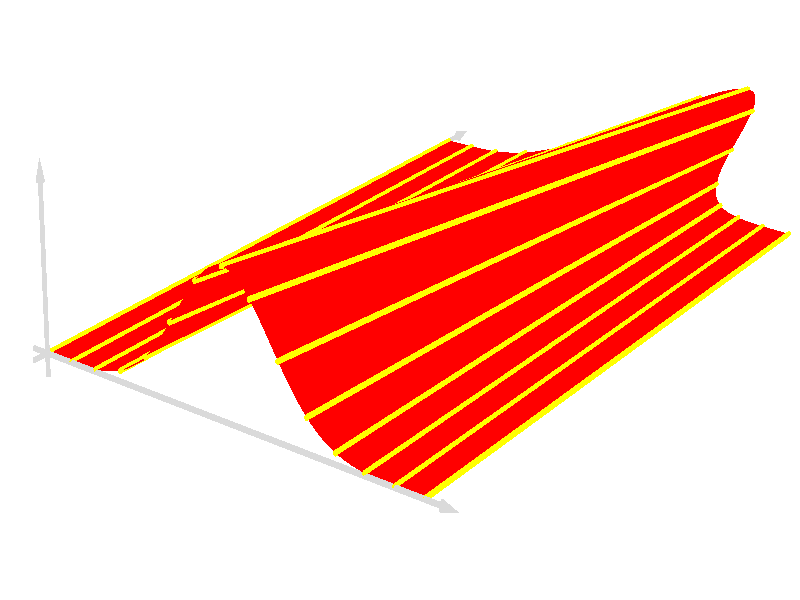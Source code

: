 #include "colors.inc"

#declare	axisthickness = 0.005;
#declare	arrowheadlength = 0.04;

#declare d = 0.02;
#declare nsteps = 100;

#declare xmax = 1.0;
#declare xstep = xmax / (2 * nsteps);

#declare ymax = 1.5;
#declare ystep = ymax / nsteps;

#declare zmax = 0.25;

#declare imagescale = 0.20;

camera {
	location <3.3, 1.7, -3.2>
	look_at <xmax/2, zmax/2-0.1, ymax/2-0.15>
	right 16/9 * x * imagescale
	up y * imagescale
}

light_source { <10, 10, 10> color White }
sky_sphere {
	pigment {
		color <1,1,1>
	}
}

#macro arrow(from, to)
#declare dirvector = to - from;
#declare dirvector = arrowheadlength * vnormalize(dirvector);
	cylinder {
		from - dirvector,
		to   + dirvector,
		axisthickness
	}
	cone {
		to +     dirvector, 2 * axisthickness,
		to + 2 * dirvector, 0
	}
#end

union {
	arrow(<0, 0, 0>, <xmax, 0, 0>)
	arrow(<0, 0, 0>, <0, zmax, 0>)
	arrow(<0, 0, 0>, <0, 0, ymax>)
	sphere { <0, 0, 0>, axisthickness }
	pigment {
		color rgb<0.7, 0.7, 0.7>
	}
        finish {
                specular 0.9
                metallic
        }
}

#declare quadrat = function(x) { x * x }
#macro g(x0)
	0.25 * exp(-32 * quadrat(x0 - 0.5))
#end

#macro surfacepoint(xx, yy) 
	<xx + yy * g(xx), g(xx), yy>
#end

mesh {
#declare xx = 0;
#while (xx < xmax - xstep/2)
#declare yy = 0;
#while (yy < ymax - ystep/2)
	triangle {
		surfacepoint(xx,         yy        ),
		surfacepoint(xx + xstep, yy        ),
		surfacepoint(xx + xstep, yy + ystep)
	}
	triangle {
		surfacepoint(xx,         yy        ),
		surfacepoint(xx + xstep, yy + ystep),
		surfacepoint(xx        , yy + ystep)
	}
#declare yy = yy + ystep;
#end
#declare xx = xx + xstep;
#end
	pigment { color rgb <1,0,0> }
	finish {
		diffuse 0.7
		specular 0.9
		metallic
	}

}

#declare d = 0.005;

#macro characteristic(x0)
	cylinder { <x0, g(x0), 0>, <x0 + g(x0) * ymax, g(x0), ymax>, d }
	sphere { <x0, g(x0), 0>, d }
	sphere { <x0 + g(x0) * ymax, g(x0), ymax>, d }
#end

#declare x0max = xmax;
#declare x0steps = 14;
#declare x0step = x0max / x0steps;

union {
#declare x0 = 0;
#while (x0 < x0max + x0step/2)
	characteristic(x0)
#declare x0 = x0 + x0step;
#end
	pigment {
		color rgb <1,1,0>
	}
	finish {
		specular 0.9
		metallic
	}

}
